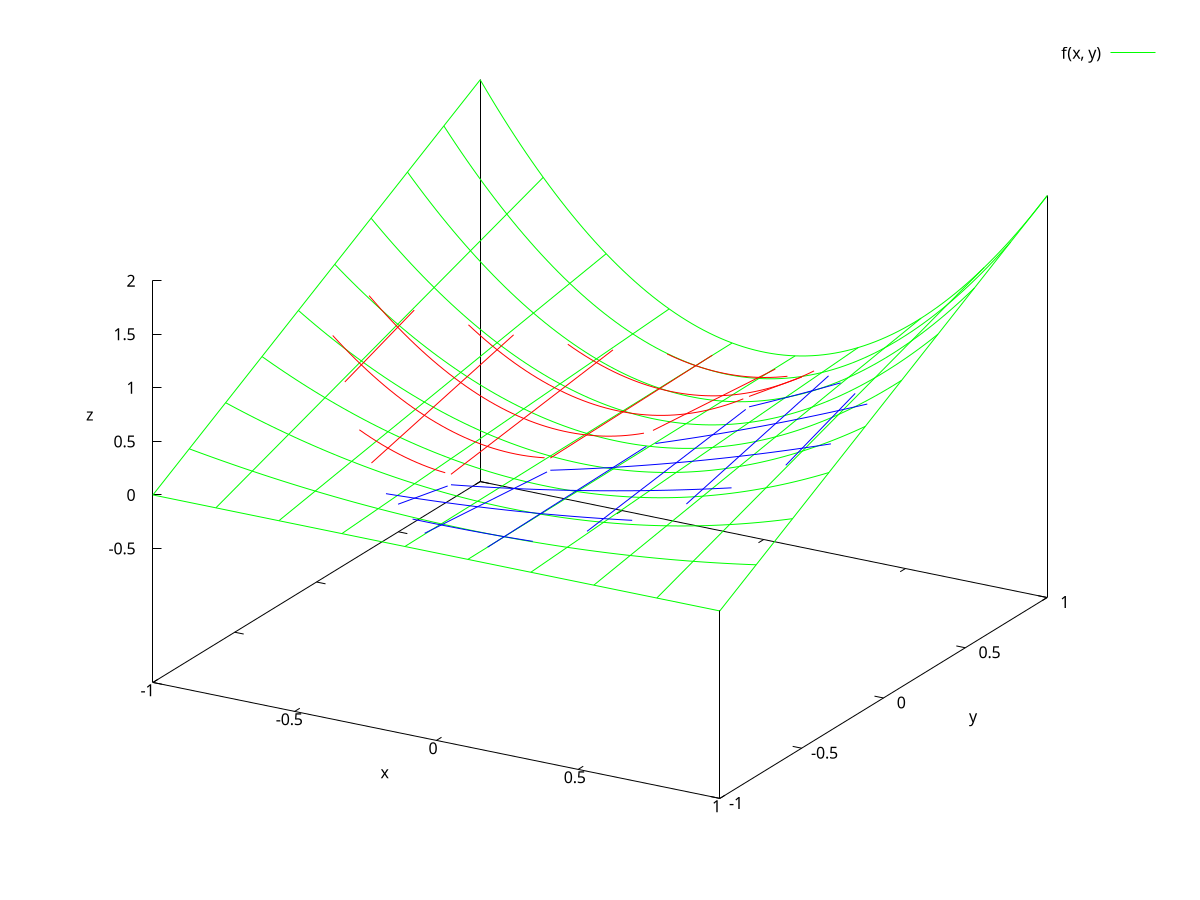set terminal pngcairo enhanced color size 1000,1000
set output 'Triangulation.png'
f(x, y) =  ((x*y*x) + x*x) 
p_0(x, y) =  ( (x/1) + (y/1) > 1 || (x/1) + (y/1) < -1 || -(x/1) + (y/1) > 1 || -(x/1) + (y/1) < -1) ? 1/0 : (-1 < x && x < 1 && (-1 + 1*(x - -1)) < y && y < 1) ? 1.83333*(x**2) + -0.916667*(x*y) + 8.21565e-15*(y**2) + 0.763889*(x) + -0.0694444*(y) + 0.0578704: 1/0
p_1(x, y) =  ( (x/1) + (y/1) > 1 || (x/1) + (y/1) < -1 || -(x/1) + (y/1) > 1 || -(x/1) + (y/1) < -1) ? 1/0 : (-1 < x && x < 1 && -1 < y && y < (-1 + 1*(x - -1))) ? 0.166667*(x**2) + 0.916667*(x*y) + -2.22045e-16*(y**2) + 0.763889*(x) + -0.0694444*(y) + -0.0578704: 1/0
set xlabel 'x'
set ylabel 'y'
set zlabel 'z'
unset colorbox
set xrange[-1: 1]
set yrange[-1: 1]
splot f(x, y) lc rgb 'green' , p_0(x, y) lc rgb 'red' notitle, p_1(x, y) lc rgb 'blue' notitle